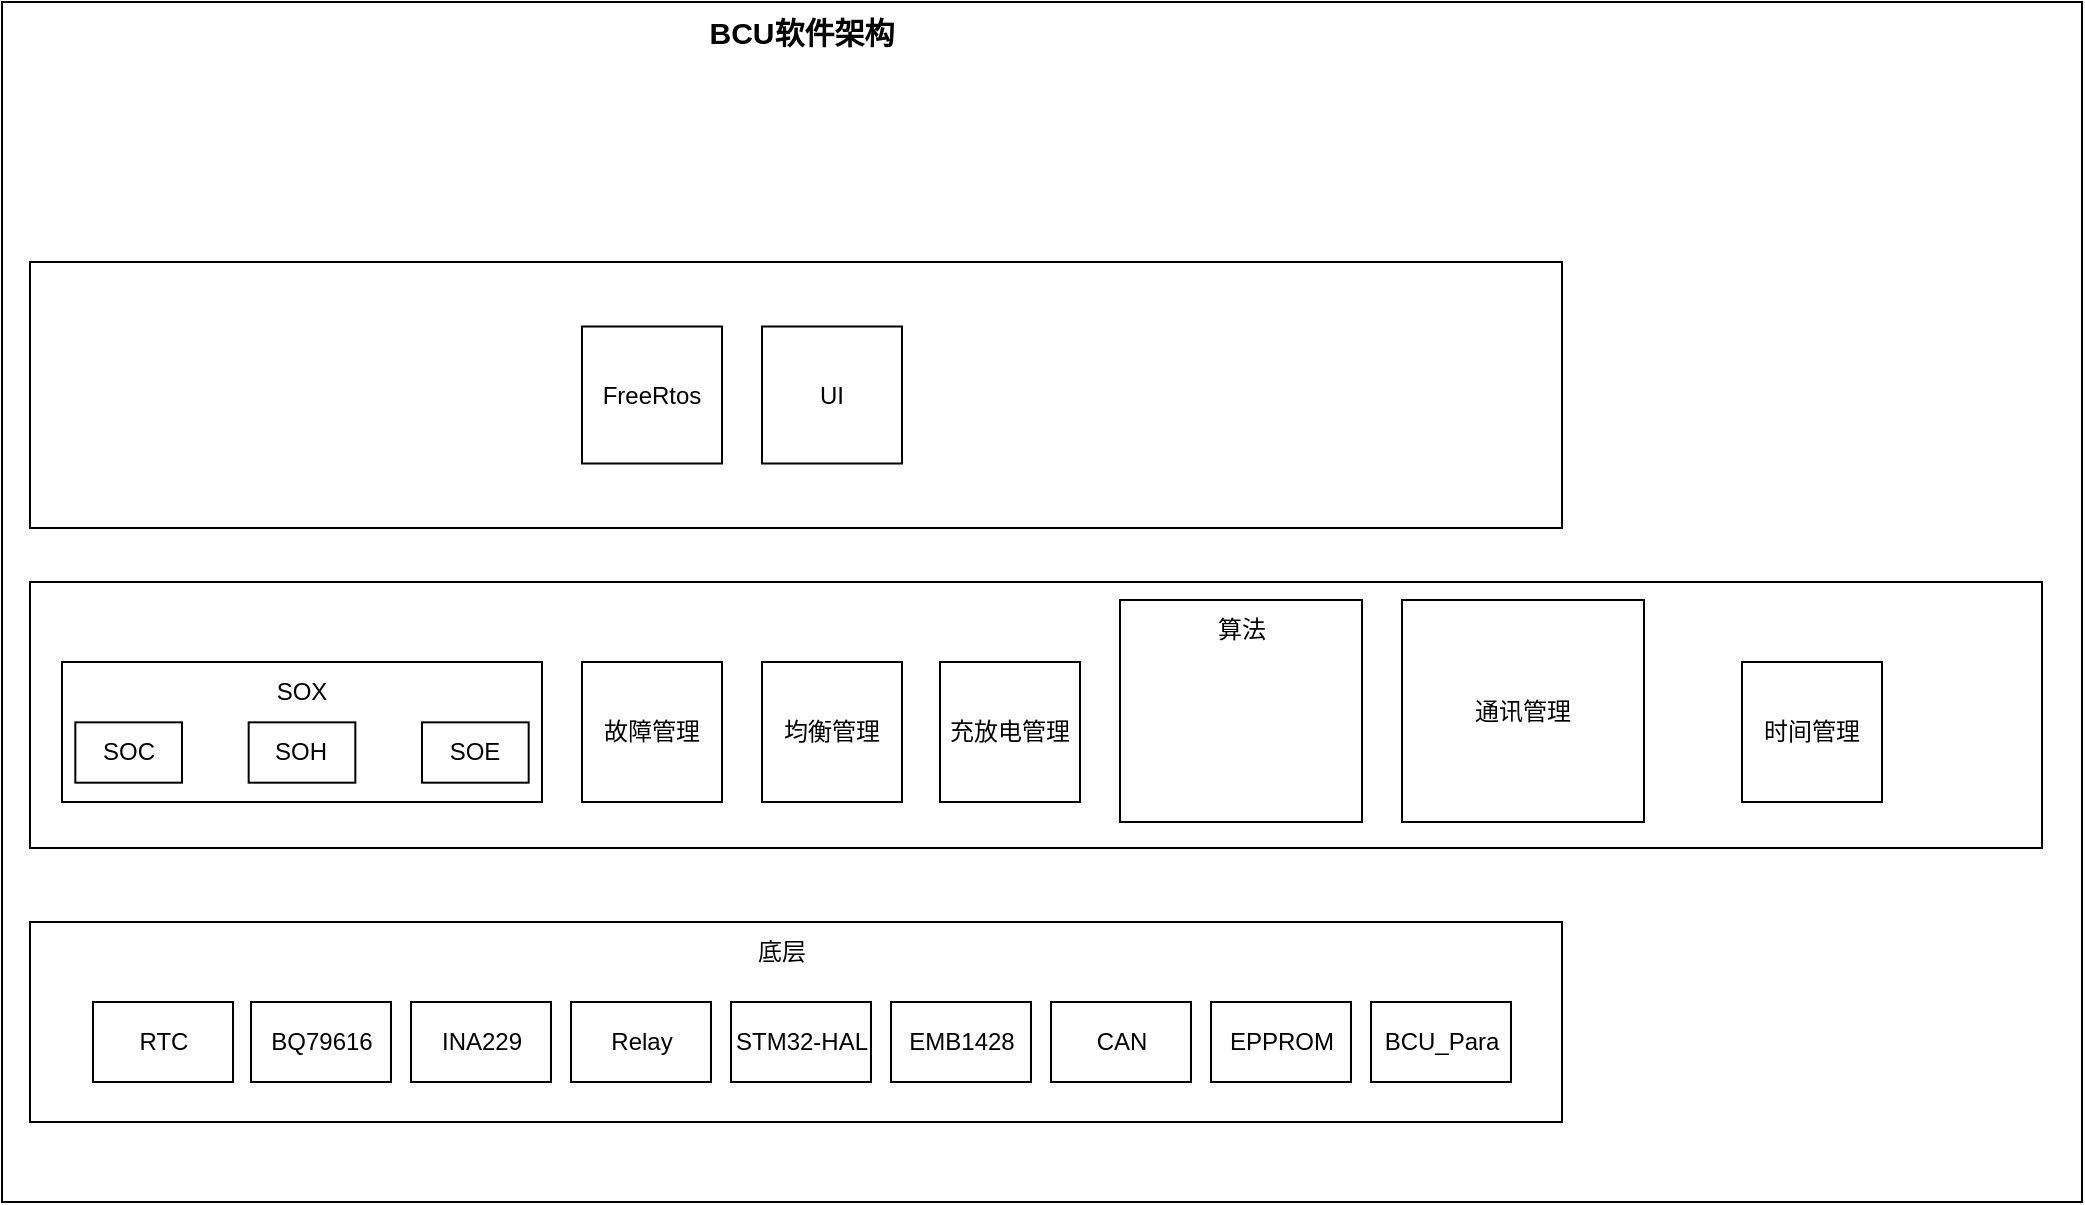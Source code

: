 <mxfile version="24.2.3" type="github">
  <diagram name="第 1 页" id="Lzm0gGulSUZ9XCrWZZc3">
    <mxGraphModel dx="1724" dy="945" grid="1" gridSize="10" guides="1" tooltips="1" connect="1" arrows="1" fold="1" page="1" pageScale="1" pageWidth="1169" pageHeight="827" math="0" shadow="0">
      <root>
        <mxCell id="0" />
        <mxCell id="1" parent="0" />
        <mxCell id="CynAIN0-DemqZgO2HIYT-1" value="" style="rounded=0;whiteSpace=wrap;html=1;" vertex="1" parent="1">
          <mxGeometry x="160" y="80" width="1040" height="600" as="geometry" />
        </mxCell>
        <mxCell id="CynAIN0-DemqZgO2HIYT-9" value="" style="rounded=0;whiteSpace=wrap;html=1;" vertex="1" parent="1">
          <mxGeometry x="174" y="370" width="1006" height="133" as="geometry" />
        </mxCell>
        <mxCell id="CynAIN0-DemqZgO2HIYT-8" value="" style="group" vertex="1" connectable="0" parent="1">
          <mxGeometry x="190" y="410" width="240" height="70" as="geometry" />
        </mxCell>
        <mxCell id="CynAIN0-DemqZgO2HIYT-2" value="" style="rounded=0;whiteSpace=wrap;html=1;" vertex="1" parent="CynAIN0-DemqZgO2HIYT-8">
          <mxGeometry width="240" height="70" as="geometry" />
        </mxCell>
        <mxCell id="CynAIN0-DemqZgO2HIYT-3" value="SOX" style="text;html=1;align=center;verticalAlign=middle;whiteSpace=wrap;rounded=0;" vertex="1" parent="CynAIN0-DemqZgO2HIYT-8">
          <mxGeometry x="100.0" y="6.034" width="40.0" height="18.103" as="geometry" />
        </mxCell>
        <mxCell id="CynAIN0-DemqZgO2HIYT-5" value="SOC" style="rounded=0;whiteSpace=wrap;html=1;" vertex="1" parent="CynAIN0-DemqZgO2HIYT-8">
          <mxGeometry x="6.667" y="30.172" width="53.333" height="30.172" as="geometry" />
        </mxCell>
        <mxCell id="CynAIN0-DemqZgO2HIYT-6" value="SOH" style="rounded=0;whiteSpace=wrap;html=1;" vertex="1" parent="CynAIN0-DemqZgO2HIYT-8">
          <mxGeometry x="93.333" y="30.172" width="53.333" height="30.172" as="geometry" />
        </mxCell>
        <mxCell id="CynAIN0-DemqZgO2HIYT-7" value="SOE" style="rounded=0;whiteSpace=wrap;html=1;" vertex="1" parent="CynAIN0-DemqZgO2HIYT-8">
          <mxGeometry x="180" y="30.172" width="53.333" height="30.172" as="geometry" />
        </mxCell>
        <mxCell id="CynAIN0-DemqZgO2HIYT-10" value="" style="rounded=0;whiteSpace=wrap;html=1;" vertex="1" parent="1">
          <mxGeometry x="174" y="540" width="766" height="100" as="geometry" />
        </mxCell>
        <mxCell id="CynAIN0-DemqZgO2HIYT-11" value="底层" style="text;html=1;align=center;verticalAlign=middle;whiteSpace=wrap;rounded=0;" vertex="1" parent="1">
          <mxGeometry x="520" y="540" width="60" height="30" as="geometry" />
        </mxCell>
        <mxCell id="CynAIN0-DemqZgO2HIYT-13" value="BQ79616" style="rounded=0;whiteSpace=wrap;html=1;" vertex="1" parent="1">
          <mxGeometry x="284.5" y="580" width="70" height="40" as="geometry" />
        </mxCell>
        <mxCell id="CynAIN0-DemqZgO2HIYT-14" value="INA229" style="rounded=0;whiteSpace=wrap;html=1;" vertex="1" parent="1">
          <mxGeometry x="364.5" y="580" width="70" height="40" as="geometry" />
        </mxCell>
        <mxCell id="CynAIN0-DemqZgO2HIYT-15" value="Relay" style="rounded=0;whiteSpace=wrap;html=1;" vertex="1" parent="1">
          <mxGeometry x="444.5" y="580" width="70" height="40" as="geometry" />
        </mxCell>
        <mxCell id="CynAIN0-DemqZgO2HIYT-16" value="STM32-HAL" style="rounded=0;whiteSpace=wrap;html=1;" vertex="1" parent="1">
          <mxGeometry x="524.5" y="580" width="70" height="40" as="geometry" />
        </mxCell>
        <mxCell id="CynAIN0-DemqZgO2HIYT-17" value="EMB1428" style="rounded=0;whiteSpace=wrap;html=1;" vertex="1" parent="1">
          <mxGeometry x="604.5" y="580" width="70" height="40" as="geometry" />
        </mxCell>
        <mxCell id="CynAIN0-DemqZgO2HIYT-18" value="CAN" style="rounded=0;whiteSpace=wrap;html=1;" vertex="1" parent="1">
          <mxGeometry x="684.5" y="580" width="70" height="40" as="geometry" />
        </mxCell>
        <mxCell id="CynAIN0-DemqZgO2HIYT-20" value="EPPROM" style="rounded=0;whiteSpace=wrap;html=1;" vertex="1" parent="1">
          <mxGeometry x="764.5" y="580" width="70" height="40" as="geometry" />
        </mxCell>
        <mxCell id="CynAIN0-DemqZgO2HIYT-21" value="BCU_Para" style="rounded=0;whiteSpace=wrap;html=1;" vertex="1" parent="1">
          <mxGeometry x="844.5" y="580" width="70" height="40" as="geometry" />
        </mxCell>
        <mxCell id="CynAIN0-DemqZgO2HIYT-24" value="故障管理" style="rounded=0;whiteSpace=wrap;html=1;" vertex="1" parent="1">
          <mxGeometry x="450" y="410" width="70" height="70" as="geometry" />
        </mxCell>
        <mxCell id="CynAIN0-DemqZgO2HIYT-25" value="均衡管理" style="rounded=0;whiteSpace=wrap;html=1;" vertex="1" parent="1">
          <mxGeometry x="540" y="410" width="70" height="70" as="geometry" />
        </mxCell>
        <mxCell id="CynAIN0-DemqZgO2HIYT-26" value="充放电管理" style="rounded=0;whiteSpace=wrap;html=1;" vertex="1" parent="1">
          <mxGeometry x="629" y="410" width="70" height="70" as="geometry" />
        </mxCell>
        <mxCell id="CynAIN0-DemqZgO2HIYT-27" value="" style="rounded=0;whiteSpace=wrap;html=1;" vertex="1" parent="1">
          <mxGeometry x="719" y="379" width="121" height="111" as="geometry" />
        </mxCell>
        <mxCell id="CynAIN0-DemqZgO2HIYT-28" value="算法" style="text;html=1;align=center;verticalAlign=middle;whiteSpace=wrap;rounded=0;" vertex="1" parent="1">
          <mxGeometry x="749.5" y="379" width="60" height="30" as="geometry" />
        </mxCell>
        <mxCell id="CynAIN0-DemqZgO2HIYT-30" value="RTC" style="rounded=0;whiteSpace=wrap;html=1;" vertex="1" parent="1">
          <mxGeometry x="205.5" y="580" width="70" height="40" as="geometry" />
        </mxCell>
        <mxCell id="CynAIN0-DemqZgO2HIYT-31" value="时间管理" style="rounded=0;whiteSpace=wrap;html=1;" vertex="1" parent="1">
          <mxGeometry x="1030" y="410" width="70" height="70" as="geometry" />
        </mxCell>
        <mxCell id="CynAIN0-DemqZgO2HIYT-32" value="" style="rounded=0;whiteSpace=wrap;html=1;" vertex="1" parent="1">
          <mxGeometry x="174" y="210" width="766" height="133" as="geometry" />
        </mxCell>
        <mxCell id="CynAIN0-DemqZgO2HIYT-33" value="FreeRtos" style="rounded=0;whiteSpace=wrap;html=1;" vertex="1" parent="1">
          <mxGeometry x="450" y="242.25" width="70" height="68.5" as="geometry" />
        </mxCell>
        <mxCell id="CynAIN0-DemqZgO2HIYT-34" value="UI" style="rounded=0;whiteSpace=wrap;html=1;" vertex="1" parent="1">
          <mxGeometry x="540" y="242.25" width="70" height="68.5" as="geometry" />
        </mxCell>
        <mxCell id="CynAIN0-DemqZgO2HIYT-35" value="BCU软件架构" style="text;html=1;align=center;verticalAlign=middle;whiteSpace=wrap;rounded=0;fontSize=15;fontStyle=1" vertex="1" parent="1">
          <mxGeometry x="500" y="80" width="120" height="30" as="geometry" />
        </mxCell>
        <mxCell id="CynAIN0-DemqZgO2HIYT-36" value="通讯管理" style="rounded=0;whiteSpace=wrap;html=1;" vertex="1" parent="1">
          <mxGeometry x="860" y="379" width="121" height="111" as="geometry" />
        </mxCell>
      </root>
    </mxGraphModel>
  </diagram>
</mxfile>
